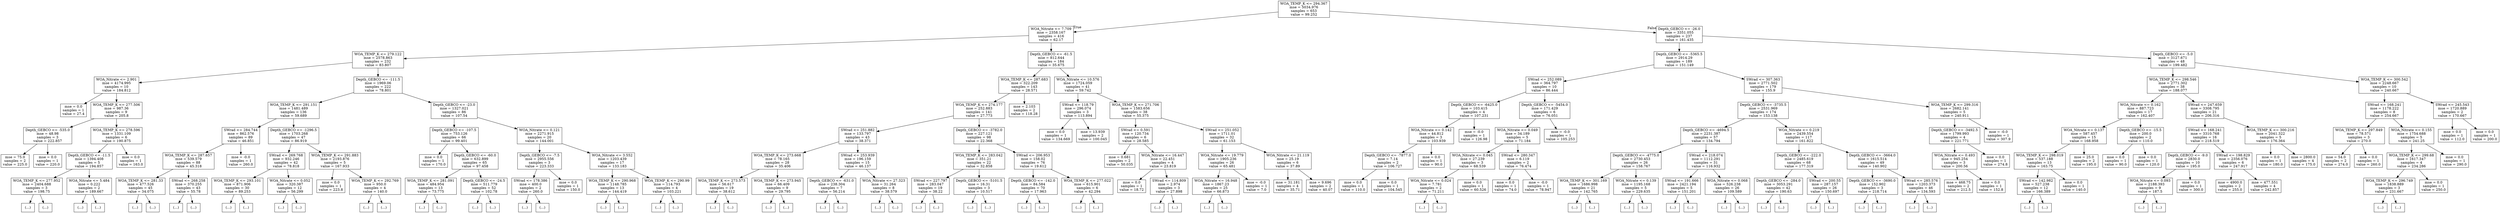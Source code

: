digraph Tree {
node [shape=box] ;
0 [label="WOA_TEMP_K <= 294.367\nmse = 5034.976\nsamples = 653\nvalue = 99.252"] ;
1 [label="WOA_Nitrate <= 7.709\nmse = 2358.167\nsamples = 416\nvalue = 62.17"] ;
0 -> 1 [labeldistance=2.5, labelangle=45, headlabel="True"] ;
2 [label="WOA_TEMP_K <= 279.122\nmse = 2578.863\nsamples = 232\nvalue = 83.807"] ;
1 -> 2 ;
3 [label="WOA_Nitrate <= 2.901\nmse = 4174.995\nsamples = 10\nvalue = 184.812"] ;
2 -> 3 ;
4 [label="mse = 0.0\nsamples = 1\nvalue = 27.4"] ;
3 -> 4 ;
5 [label="WOA_TEMP_K <= 277.506\nmse = 987.36\nsamples = 9\nvalue = 205.8"] ;
3 -> 5 ;
6 [label="Depth_GEBCO <= -535.0\nmse = 48.98\nsamples = 3\nvalue = 222.857"] ;
5 -> 6 ;
7 [label="mse = 75.0\nsamples = 2\nvalue = 225.0"] ;
6 -> 7 ;
8 [label="mse = 0.0\nsamples = 1\nvalue = 220.0"] ;
6 -> 8 ;
9 [label="WOA_TEMP_K <= 278.596\nmse = 1331.109\nsamples = 6\nvalue = 190.875"] ;
5 -> 9 ;
10 [label="Depth_GEBCO <= -11.5\nmse = 1394.408\nsamples = 5\nvalue = 194.857"] ;
9 -> 10 ;
11 [label="WOA_TEMP_K <= 277.952\nmse = 2404.688\nsamples = 3\nvalue = 198.75"] ;
10 -> 11 ;
12 [label="(...)"] ;
11 -> 12 ;
13 [label="(...)"] ;
11 -> 13 ;
14 [label="WOA_Nitrate <= 5.484\nmse = 0.222\nsamples = 2\nvalue = 189.667"] ;
10 -> 14 ;
15 [label="(...)"] ;
14 -> 15 ;
16 [label="(...)"] ;
14 -> 16 ;
17 [label="mse = 0.0\nsamples = 1\nvalue = 163.0"] ;
9 -> 17 ;
18 [label="Depth_GEBCO <= -111.5\nmse = 1969.06\nsamples = 222\nvalue = 78.801"] ;
2 -> 18 ;
19 [label="WOA_TEMP_K <= 291.151\nmse = 1481.489\nsamples = 136\nvalue = 59.689"] ;
18 -> 19 ;
20 [label="SWrad <= 284.744\nmse = 862.576\nsamples = 89\nvalue = 46.851"] ;
19 -> 20 ;
21 [label="WOA_TEMP_K <= 287.657\nmse = 539.579\nsamples = 88\nvalue = 45.318"] ;
20 -> 21 ;
22 [label="WOA_TEMP_K <= 281.33\nmse = 477.526\nsamples = 45\nvalue = 34.075"] ;
21 -> 22 ;
23 [label="(...)"] ;
22 -> 23 ;
28 [label="(...)"] ;
22 -> 28 ;
95 [label="SWrad <= 268.258\nmse = 370.255\nsamples = 43\nvalue = 55.78"] ;
21 -> 95 ;
96 [label="(...)"] ;
95 -> 96 ;
171 [label="(...)"] ;
95 -> 171 ;
174 [label="mse = -0.0\nsamples = 1\nvalue = 260.0"] ;
20 -> 174 ;
175 [label="Depth_GEBCO <= -1296.5\nmse = 1703.268\nsamples = 47\nvalue = 86.919"] ;
19 -> 175 ;
176 [label="SWrad <= 269.768\nmse = 932.246\nsamples = 42\nvalue = 78.818"] ;
175 -> 176 ;
177 [label="WOA_TEMP_K <= 293.101\nmse = 871.906\nsamples = 30\nvalue = 89.253"] ;
176 -> 177 ;
178 [label="(...)"] ;
177 -> 178 ;
209 [label="(...)"] ;
177 -> 209 ;
228 [label="WOA_Nitrate <= 0.052\nmse = 320.387\nsamples = 12\nvalue = 56.299"] ;
176 -> 228 ;
229 [label="(...)"] ;
228 -> 229 ;
234 [label="(...)"] ;
228 -> 234 ;
245 [label="WOA_TEMP_K <= 291.883\nmse = 2193.876\nsamples = 5\nvalue = 167.933"] ;
175 -> 245 ;
246 [label="mse = 0.0\nsamples = 1\nvalue = 223.8"] ;
245 -> 246 ;
247 [label="WOA_TEMP_K <= 292.769\nmse = 950.0\nsamples = 4\nvalue = 140.0"] ;
245 -> 247 ;
248 [label="(...)"] ;
247 -> 248 ;
251 [label="(...)"] ;
247 -> 251 ;
252 [label="Depth_GEBCO <= -23.0\nmse = 1327.021\nsamples = 86\nvalue = 107.54"] ;
18 -> 252 ;
253 [label="Depth_GEBCO <= -107.5\nmse = 753.126\nsamples = 66\nvalue = 99.401"] ;
252 -> 253 ;
254 [label="mse = 0.0\nsamples = 1\nvalue = 170.0"] ;
253 -> 254 ;
255 [label="Depth_GEBCO <= -60.0\nmse = 632.899\nsamples = 65\nvalue = 97.458"] ;
253 -> 255 ;
256 [label="WOA_TEMP_K <= 281.091\nmse = 484.954\nsamples = 13\nvalue = 73.775"] ;
255 -> 256 ;
257 [label="(...)"] ;
256 -> 257 ;
264 [label="(...)"] ;
256 -> 264 ;
281 [label="Depth_GEBCO <= -24.5\nmse = 511.779\nsamples = 52\nvalue = 102.78"] ;
255 -> 281 ;
282 [label="(...)"] ;
281 -> 282 ;
357 [label="(...)"] ;
281 -> 357 ;
358 [label="WOA_Nitrate <= 0.121\nmse = 2271.915\nsamples = 20\nvalue = 144.001"] ;
252 -> 358 ;
359 [label="Depth_GEBCO <= -7.5\nmse = 2955.556\nsamples = 3\nvalue = 223.333"] ;
358 -> 359 ;
360 [label="SWrad <= 178.386\nmse = 400.0\nsamples = 2\nvalue = 260.0"] ;
359 -> 360 ;
361 [label="(...)"] ;
360 -> 361 ;
362 [label="(...)"] ;
360 -> 362 ;
363 [label="mse = 0.0\nsamples = 1\nvalue = 150.0"] ;
359 -> 363 ;
364 [label="WOA_Nitrate <= 3.552\nmse = 1203.439\nsamples = 17\nvalue = 133.183"] ;
358 -> 364 ;
365 [label="WOA_TEMP_K <= 290.968\nmse = 1148.785\nsamples = 13\nvalue = 144.419"] ;
364 -> 365 ;
366 [label="(...)"] ;
365 -> 366 ;
377 [label="(...)"] ;
365 -> 377 ;
390 [label="WOA_TEMP_K <= 290.99\nmse = 114.793\nsamples = 4\nvalue = 103.221"] ;
364 -> 390 ;
391 [label="(...)"] ;
390 -> 391 ;
396 [label="(...)"] ;
390 -> 396 ;
397 [label="Depth_GEBCO <= -61.5\nmse = 812.644\nsamples = 184\nvalue = 35.675"] ;
1 -> 397 ;
398 [label="WOA_TEMP_K <= 287.683\nmse = 322.209\nsamples = 143\nvalue = 28.571"] ;
397 -> 398 ;
399 [label="WOA_TEMP_K <= 274.177\nmse = 252.883\nsamples = 141\nvalue = 27.773"] ;
398 -> 399 ;
400 [label="SWrad <= 251.882\nmse = 133.797\nsamples = 43\nvalue = 38.371"] ;
399 -> 400 ;
401 [label="WOA_TEMP_K <= 273.668\nmse = 78.165\nsamples = 28\nvalue = 35.406"] ;
400 -> 401 ;
402 [label="WOA_TEMP_K <= 273.573\nmse = 56.617\nsamples = 19\nvalue = 38.612"] ;
401 -> 402 ;
403 [label="(...)"] ;
402 -> 403 ;
436 [label="(...)"] ;
402 -> 436 ;
437 [label="WOA_TEMP_K <= 273.945\nmse = 66.409\nsamples = 9\nvalue = 29.795"] ;
401 -> 437 ;
438 [label="(...)"] ;
437 -> 438 ;
445 [label="(...)"] ;
437 -> 445 ;
454 [label="SWrad <= 253.939\nmse = 196.159\nsamples = 15\nvalue = 46.137"] ;
400 -> 454 ;
455 [label="Depth_GEBCO <= -631.0\nmse = 238.304\nsamples = 7\nvalue = 56.214"] ;
454 -> 455 ;
456 [label="(...)"] ;
455 -> 456 ;
459 [label="(...)"] ;
455 -> 459 ;
462 [label="WOA_Nitrate <= 27.323\nmse = 31.264\nsamples = 8\nvalue = 38.579"] ;
454 -> 462 ;
463 [label="(...)"] ;
462 -> 463 ;
472 [label="(...)"] ;
462 -> 472 ;
473 [label="Depth_GEBCO <= -3782.0\nmse = 227.121\nsamples = 98\nvalue = 22.368"] ;
399 -> 473 ;
474 [label="WOA_TEMP_K <= 283.042\nmse = 351.21\nsamples = 22\nvalue = 32.858"] ;
473 -> 474 ;
475 [label="SWrad <= 227.797\nmse = 283.047\nsamples = 19\nvalue = 38.22"] ;
474 -> 475 ;
476 [label="(...)"] ;
475 -> 476 ;
503 [label="(...)"] ;
475 -> 503 ;
512 [label="Depth_GEBCO <= -5101.5\nmse = 16.31\nsamples = 3\nvalue = 10.517"] ;
474 -> 512 ;
513 [label="(...)"] ;
512 -> 513 ;
516 [label="(...)"] ;
512 -> 516 ;
517 [label="SWrad <= 206.953\nmse = 158.02\nsamples = 76\nvalue = 19.612"] ;
473 -> 517 ;
518 [label="Depth_GEBCO <= -142.0\nmse = 84.584\nsamples = 70\nvalue = 17.963"] ;
517 -> 518 ;
519 [label="(...)"] ;
518 -> 519 ;
610 [label="(...)"] ;
518 -> 610 ;
619 [label="WOA_TEMP_K <= 277.022\nmse = 615.901\nsamples = 6\nvalue = 42.294"] ;
517 -> 619 ;
620 [label="(...)"] ;
619 -> 620 ;
623 [label="(...)"] ;
619 -> 623 ;
630 [label="mse = 2.103\nsamples = 2\nvalue = 118.28"] ;
398 -> 630 ;
631 [label="WOA_Nitrate <= 10.576\nmse = 1724.059\nsamples = 41\nvalue = 59.742"] ;
397 -> 631 ;
632 [label="SWrad <= 118.79\nmse = 296.074\nsamples = 3\nvalue = 113.894"] ;
631 -> 632 ;
633 [label="mse = 0.0\nsamples = 1\nvalue = 134.669"] ;
632 -> 633 ;
634 [label="mse = 13.939\nsamples = 2\nvalue = 100.045"] ;
632 -> 634 ;
635 [label="WOA_TEMP_K <= 271.706\nmse = 1583.656\nsamples = 38\nvalue = 55.375"] ;
631 -> 635 ;
636 [label="SWrad <= 0.591\nmse = 120.734\nsamples = 6\nvalue = 28.585"] ;
635 -> 636 ;
637 [label="mse = 0.681\nsamples = 2\nvalue = 50.035"] ;
636 -> 637 ;
638 [label="WOA_Nitrate <= 16.447\nmse = 22.451\nsamples = 4\nvalue = 23.819"] ;
636 -> 638 ;
639 [label="mse = 0.0\nsamples = 1\nvalue = 18.72"] ;
638 -> 639 ;
640 [label="SWrad <= 114.809\nmse = 2.974\nsamples = 3\nvalue = 27.898"] ;
638 -> 640 ;
641 [label="(...)"] ;
640 -> 641 ;
642 [label="(...)"] ;
640 -> 642 ;
643 [label="SWrad <= 251.052\nmse = 1711.01\nsamples = 32\nvalue = 61.153"] ;
635 -> 643 ;
644 [label="WOA_Nitrate <= 19.779\nmse = 1905.236\nsamples = 26\nvalue = 65.481"] ;
643 -> 644 ;
645 [label="WOA_Nitrate <= 16.948\nmse = 1867.23\nsamples = 25\nvalue = 66.873"] ;
644 -> 645 ;
646 [label="(...)"] ;
645 -> 646 ;
651 [label="(...)"] ;
645 -> 651 ;
656 [label="mse = -0.0\nsamples = 1\nvalue = 7.0"] ;
644 -> 656 ;
657 [label="WOA_Nitrate <= 21.119\nmse = 25.19\nsamples = 6\nvalue = 37.89"] ;
643 -> 657 ;
658 [label="mse = 31.181\nsamples = 4\nvalue = 35.71"] ;
657 -> 658 ;
659 [label="mse = 9.696\nsamples = 2\nvalue = 40.07"] ;
657 -> 659 ;
660 [label="Depth_GEBCO <= -26.0\nmse = 3351.055\nsamples = 237\nvalue = 161.435"] ;
0 -> 660 [labeldistance=2.5, labelangle=-45, headlabel="False"] ;
661 [label="Depth_GEBCO <= -5365.5\nmse = 2914.29\nsamples = 189\nvalue = 151.149"] ;
660 -> 661 ;
662 [label="SWrad <= 252.089\nmse = 364.797\nsamples = 10\nvalue = 86.444"] ;
661 -> 662 ;
663 [label="Depth_GEBCO <= -6425.0\nmse = 103.415\nsamples = 4\nvalue = 107.231"] ;
662 -> 663 ;
664 [label="WOA_Nitrate <= 0.142\nmse = 44.812\nsamples = 3\nvalue = 103.939"] ;
663 -> 664 ;
665 [label="Depth_GEBCO <= -7877.0\nmse = 7.14\nsamples = 2\nvalue = 106.727"] ;
664 -> 665 ;
666 [label="mse = 0.0\nsamples = 1\nvalue = 110.0"] ;
665 -> 666 ;
667 [label="mse = 0.0\nsamples = 1\nvalue = 104.545"] ;
665 -> 667 ;
668 [label="mse = 0.0\nsamples = 1\nvalue = 90.0"] ;
664 -> 668 ;
669 [label="mse = -0.0\nsamples = 1\nvalue = 126.98"] ;
663 -> 669 ;
670 [label="Depth_GEBCO <= -5454.0\nmse = 171.429\nsamples = 6\nvalue = 76.051"] ;
662 -> 670 ;
671 [label="WOA_Nitrate <= 0.049\nmse = 34.189\nsamples = 5\nvalue = 71.184"] ;
670 -> 671 ;
672 [label="WOA_Nitrate <= 0.045\nmse = 27.239\nsamples = 3\nvalue = 68.539"] ;
671 -> 672 ;
673 [label="WOA_Nitrate <= 0.024\nmse = 7.781\nsamples = 2\nvalue = 71.211"] ;
672 -> 673 ;
674 [label="(...)"] ;
673 -> 674 ;
675 [label="(...)"] ;
673 -> 675 ;
676 [label="mse = 0.0\nsamples = 1\nvalue = 60.526"] ;
672 -> 676 ;
677 [label="SWrad <= 280.347\nmse = 6.119\nsamples = 2\nvalue = 76.474"] ;
671 -> 677 ;
678 [label="mse = 0.0\nsamples = 1\nvalue = 74.0"] ;
677 -> 678 ;
679 [label="mse = -0.0\nsamples = 1\nvalue = 78.947"] ;
677 -> 679 ;
680 [label="mse = -0.0\nsamples = 1\nvalue = 105.253"] ;
670 -> 680 ;
681 [label="SWrad <= 307.363\nmse = 2771.502\nsamples = 179\nvalue = 155.9"] ;
661 -> 681 ;
682 [label="Depth_GEBCO <= -3735.5\nmse = 2531.969\nsamples = 174\nvalue = 153.138"] ;
681 -> 682 ;
683 [label="Depth_GEBCO <= -4694.5\nmse = 2231.387\nsamples = 57\nvalue = 134.794"] ;
682 -> 683 ;
684 [label="Depth_GEBCO <= -4775.0\nmse = 2730.453\nsamples = 26\nvalue = 158.767"] ;
683 -> 684 ;
685 [label="WOA_TEMP_K <= 301.169\nmse = 1686.998\nsamples = 21\nvalue = 142.765"] ;
684 -> 685 ;
686 [label="(...)"] ;
685 -> 686 ;
723 [label="(...)"] ;
685 -> 723 ;
726 [label="WOA_Nitrate <= 0.139\nmse = 1195.168\nsamples = 5\nvalue = 229.635"] ;
684 -> 726 ;
727 [label="(...)"] ;
726 -> 727 ;
728 [label="(...)"] ;
726 -> 728 ;
733 [label="SWrad <= 218.074\nmse = 1112.291\nsamples = 31\nvalue = 116.932"] ;
683 -> 733 ;
734 [label="SWrad <= 191.666\nmse = 2421.194\nsamples = 5\nvalue = 151.201"] ;
733 -> 734 ;
735 [label="(...)"] ;
734 -> 735 ;
738 [label="(...)"] ;
734 -> 738 ;
743 [label="WOA_Nitrate <= 0.068\nmse = 526.238\nsamples = 26\nvalue = 109.589"] ;
733 -> 743 ;
744 [label="(...)"] ;
743 -> 744 ;
759 [label="(...)"] ;
743 -> 759 ;
792 [label="WOA_Nitrate <= 0.219\nmse = 2439.554\nsamples = 117\nvalue = 161.822"] ;
682 -> 792 ;
793 [label="Depth_GEBCO <= -222.0\nmse = 2485.619\nsamples = 68\nvalue = 177.319"] ;
792 -> 793 ;
794 [label="Depth_GEBCO <= -284.0\nmse = 3053.291\nsamples = 42\nvalue = 190.63"] ;
793 -> 794 ;
795 [label="(...)"] ;
794 -> 795 ;
848 [label="(...)"] ;
794 -> 848 ;
859 [label="SWrad <= 200.55\nmse = 287.157\nsamples = 26\nvalue = 150.697"] ;
793 -> 859 ;
860 [label="(...)"] ;
859 -> 860 ;
891 [label="(...)"] ;
859 -> 891 ;
898 [label="Depth_GEBCO <= -3664.0\nmse = 1615.514\nsamples = 49\nvalue = 140.902"] ;
792 -> 898 ;
899 [label="Depth_GEBCO <= -3690.0\nmse = 152.902\nsamples = 3\nvalue = 218.714"] ;
898 -> 899 ;
900 [label="(...)"] ;
899 -> 900 ;
903 [label="(...)"] ;
899 -> 903 ;
904 [label="SWrad <= 285.576\nmse = 1203.373\nsamples = 46\nvalue = 134.593"] ;
898 -> 904 ;
905 [label="(...)"] ;
904 -> 905 ;
982 [label="(...)"] ;
904 -> 982 ;
983 [label="WOA_TEMP_K <= 299.316\nmse = 2682.141\nsamples = 5\nvalue = 240.911"] ;
681 -> 983 ;
984 [label="Depth_GEBCO <= -3492.5\nmse = 1799.993\nsamples = 4\nvalue = 221.771"] ;
983 -> 984 ;
985 [label="WOA_Nitrate <= 0.493\nmse = 945.254\nsamples = 3\nvalue = 200.56"] ;
984 -> 985 ;
986 [label="mse = 468.75\nsamples = 2\nvalue = 212.5"] ;
985 -> 986 ;
987 [label="mse = 0.0\nsamples = 1\nvalue = 152.8"] ;
985 -> 987 ;
988 [label="mse = 0.0\nsamples = 1\nvalue = 274.8"] ;
984 -> 988 ;
989 [label="mse = -0.0\nsamples = 1\nvalue = 307.9"] ;
983 -> 989 ;
990 [label="Depth_GEBCO <= -5.0\nmse = 3127.671\nsamples = 48\nvalue = 199.482"] ;
660 -> 990 ;
991 [label="WOA_TEMP_K <= 298.546\nmse = 2771.302\nsamples = 38\nvalue = 188.077"] ;
990 -> 991 ;
992 [label="WOA_Nitrate <= 0.162\nmse = 887.723\nsamples = 17\nvalue = 162.407"] ;
991 -> 992 ;
993 [label="WOA_Nitrate <= 0.137\nmse = 587.457\nsamples = 15\nvalue = 168.958"] ;
992 -> 993 ;
994 [label="WOA_TEMP_K <= 298.019\nmse = 537.188\nsamples = 13\nvalue = 163.75"] ;
993 -> 994 ;
995 [label="SWrad <= 142.982\nmse = 527.238\nsamples = 12\nvalue = 166.389"] ;
994 -> 995 ;
996 [label="(...)"] ;
995 -> 996 ;
997 [label="(...)"] ;
995 -> 997 ;
1004 [label="mse = 0.0\nsamples = 1\nvalue = 140.0"] ;
994 -> 1004 ;
1005 [label="mse = 25.0\nsamples = 2\nvalue = 195.0"] ;
993 -> 1005 ;
1006 [label="Depth_GEBCO <= -15.5\nmse = 200.0\nsamples = 2\nvalue = 110.0"] ;
992 -> 1006 ;
1007 [label="mse = 0.0\nsamples = 1\nvalue = 90.0"] ;
1006 -> 1007 ;
1008 [label="mse = 0.0\nsamples = 1\nvalue = 120.0"] ;
1006 -> 1008 ;
1009 [label="SWrad <= 247.659\nmse = 3308.795\nsamples = 21\nvalue = 206.316"] ;
991 -> 1009 ;
1010 [label="SWrad <= 168.241\nmse = 3310.768\nsamples = 16\nvalue = 218.519"] ;
1009 -> 1010 ;
1011 [label="Depth_GEBCO <= -9.0\nmse = 2830.0\nsamples = 10\nvalue = 195.0"] ;
1010 -> 1011 ;
1012 [label="WOA_Nitrate <= 0.093\nmse = 2188.393\nsamples = 9\nvalue = 187.5"] ;
1011 -> 1012 ;
1013 [label="(...)"] ;
1012 -> 1013 ;
1014 [label="(...)"] ;
1012 -> 1014 ;
1017 [label="mse = 0.0\nsamples = 1\nvalue = 300.0"] ;
1011 -> 1017 ;
1018 [label="SWrad <= 198.829\nmse = 2356.076\nsamples = 6\nvalue = 247.917"] ;
1010 -> 1018 ;
1019 [label="mse = 4900.0\nsamples = 2\nvalue = 255.0"] ;
1018 -> 1019 ;
1020 [label="mse = 477.551\nsamples = 4\nvalue = 242.857"] ;
1018 -> 1020 ;
1021 [label="WOA_TEMP_K <= 300.216\nmse = 2041.322\nsamples = 5\nvalue = 176.364"] ;
1009 -> 1021 ;
1022 [label="mse = 0.0\nsamples = 1\nvalue = 180.0"] ;
1021 -> 1022 ;
1023 [label="mse = 2800.0\nsamples = 4\nvalue = 175.0"] ;
1021 -> 1023 ;
1024 [label="WOA_TEMP_K <= 300.542\nmse = 2248.667\nsamples = 10\nvalue = 240.667"] ;
990 -> 1024 ;
1025 [label="SWrad <= 168.241\nmse = 1178.222\nsamples = 8\nvalue = 254.667"] ;
1024 -> 1025 ;
1026 [label="WOA_TEMP_K <= 297.849\nmse = 78.571\nsamples = 3\nvalue = 270.0"] ;
1025 -> 1026 ;
1027 [label="mse = 54.0\nsamples = 2\nvalue = 274.0"] ;
1026 -> 1027 ;
1028 [label="mse = 0.0\nsamples = 1\nvalue = 260.0"] ;
1026 -> 1028 ;
1029 [label="WOA_Nitrate <= 0.155\nmse = 1754.688\nsamples = 5\nvalue = 241.25"] ;
1025 -> 1029 ;
1030 [label="WOA_TEMP_K <= 299.68\nmse = 1617.347\nsamples = 4\nvalue = 234.286"] ;
1029 -> 1030 ;
1031 [label="WOA_TEMP_K <= 296.749\nmse = 1838.889\nsamples = 3\nvalue = 231.667"] ;
1030 -> 1031 ;
1032 [label="(...)"] ;
1031 -> 1032 ;
1033 [label="(...)"] ;
1031 -> 1033 ;
1034 [label="mse = 0.0\nsamples = 1\nvalue = 250.0"] ;
1030 -> 1034 ;
1035 [label="mse = 0.0\nsamples = 1\nvalue = 290.0"] ;
1029 -> 1035 ;
1036 [label="SWrad <= 245.543\nmse = 1720.889\nsamples = 2\nvalue = 170.667"] ;
1024 -> 1036 ;
1037 [label="mse = 0.0\nsamples = 1\nvalue = 112.0"] ;
1036 -> 1037 ;
1038 [label="mse = 0.0\nsamples = 1\nvalue = 200.0"] ;
1036 -> 1038 ;
}